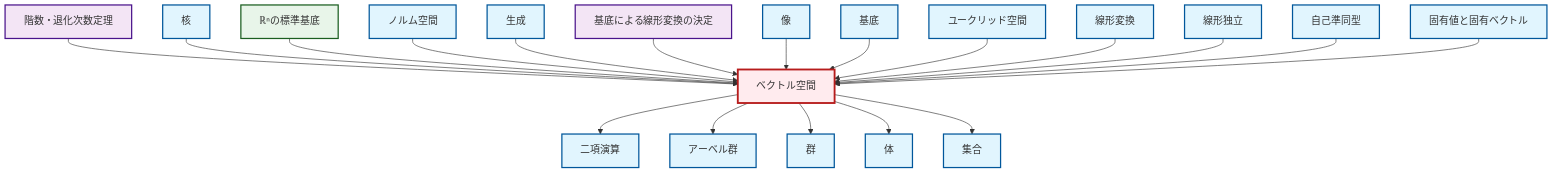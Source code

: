 graph TD
    classDef definition fill:#e1f5fe,stroke:#01579b,stroke-width:2px
    classDef theorem fill:#f3e5f5,stroke:#4a148c,stroke-width:2px
    classDef axiom fill:#fff3e0,stroke:#e65100,stroke-width:2px
    classDef example fill:#e8f5e9,stroke:#1b5e20,stroke-width:2px
    classDef current fill:#ffebee,stroke:#b71c1c,stroke-width:3px
    def-image["像"]:::definition
    def-abelian-group["アーベル群"]:::definition
    def-span["生成"]:::definition
    def-linear-transformation["線形変換"]:::definition
    thm-rank-nullity["階数・退化次数定理"]:::theorem
    def-endomorphism["自己準同型"]:::definition
    def-euclidean-space["ユークリッド空間"]:::definition
    def-group["群"]:::definition
    def-vector-space["ベクトル空間"]:::definition
    def-eigenvalue-eigenvector["固有値と固有ベクトル"]:::definition
    def-set["集合"]:::definition
    ex-standard-basis-rn["ℝⁿの標準基底"]:::example
    def-linear-independence["線形独立"]:::definition
    def-field["体"]:::definition
    def-binary-operation["二項演算"]:::definition
    thm-linear-transformation-basis["基底による線形変換の決定"]:::theorem
    def-kernel["核"]:::definition
    def-basis["基底"]:::definition
    def-normed-vector-space["ノルム空間"]:::definition
    thm-rank-nullity --> def-vector-space
    def-kernel --> def-vector-space
    ex-standard-basis-rn --> def-vector-space
    def-vector-space --> def-binary-operation
    def-normed-vector-space --> def-vector-space
    def-vector-space --> def-abelian-group
    def-vector-space --> def-group
    def-span --> def-vector-space
    thm-linear-transformation-basis --> def-vector-space
    def-image --> def-vector-space
    def-vector-space --> def-field
    def-basis --> def-vector-space
    def-euclidean-space --> def-vector-space
    def-vector-space --> def-set
    def-linear-transformation --> def-vector-space
    def-linear-independence --> def-vector-space
    def-endomorphism --> def-vector-space
    def-eigenvalue-eigenvector --> def-vector-space
    class def-vector-space current